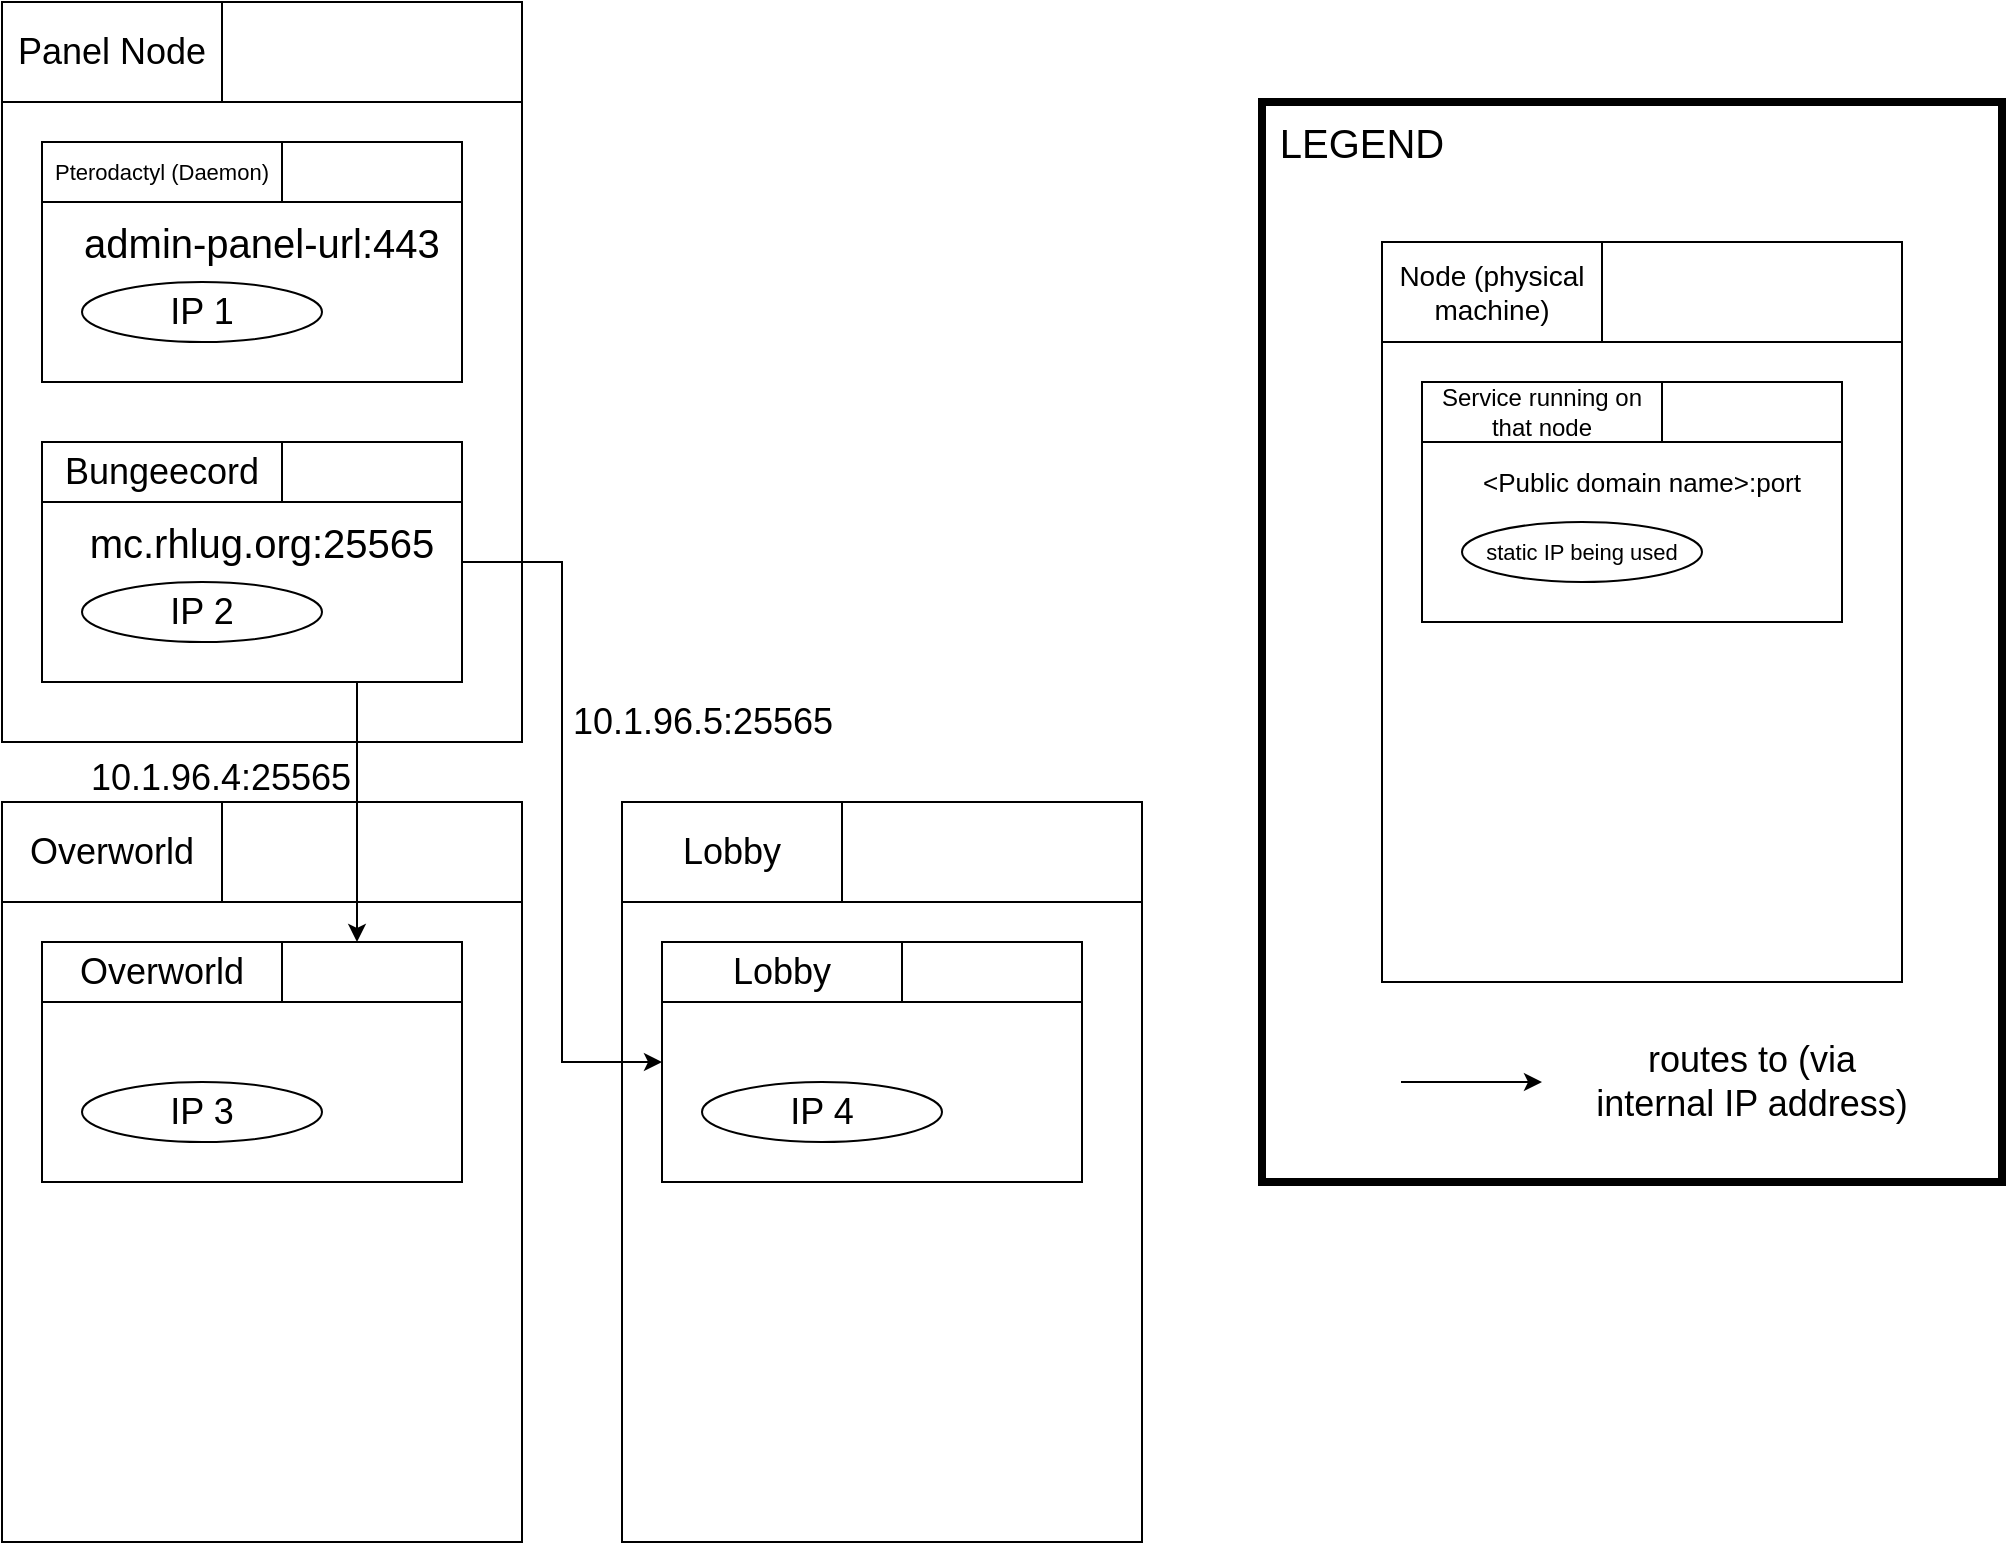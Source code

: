 <mxfile version="13.2.4" type="device"><diagram id="Gua1HGu60ENZzettCg1G" name="Page-1"><mxGraphModel dx="1038" dy="548" grid="1" gridSize="10" guides="1" tooltips="1" connect="1" arrows="1" fold="1" page="1" pageScale="1" pageWidth="850" pageHeight="1100" math="0" shadow="0"><root><mxCell id="0"/><mxCell id="1" parent="0"/><mxCell id="xZn07gBbWg8C9FV3-F62-46" value="" style="whiteSpace=wrap;html=1;labelBackgroundColor=none;fontSize=20;fillColor=none;strokeColor=#000000;strokeWidth=4;" vertex="1" parent="1"><mxGeometry x="750" y="100" width="370" height="540" as="geometry"/></mxCell><mxCell id="xZn07gBbWg8C9FV3-F62-1" value="" style="rounded=0;whiteSpace=wrap;html=1;" vertex="1" parent="1"><mxGeometry x="120" y="50" width="260" height="370" as="geometry"/></mxCell><mxCell id="xZn07gBbWg8C9FV3-F62-8" value="" style="rounded=0;whiteSpace=wrap;html=1;fontSize=18;" vertex="1" parent="1"><mxGeometry x="140" y="120" width="210" height="120" as="geometry"/></mxCell><mxCell id="xZn07gBbWg8C9FV3-F62-3" value="Panel Node" style="rounded=0;whiteSpace=wrap;html=1;fontSize=18;" vertex="1" parent="1"><mxGeometry x="120" y="50" width="110" height="50" as="geometry"/></mxCell><mxCell id="xZn07gBbWg8C9FV3-F62-4" value="" style="endArrow=none;html=1;fontSize=20;exitX=1;exitY=1;exitDx=0;exitDy=0;" edge="1" parent="1" source="xZn07gBbWg8C9FV3-F62-3"><mxGeometry width="50" height="50" relative="1" as="geometry"><mxPoint x="250" y="100" as="sourcePoint"/><mxPoint x="380" y="100" as="targetPoint"/></mxGeometry></mxCell><mxCell id="xZn07gBbWg8C9FV3-F62-5" value="Pterodactyl (Daemon)" style="rounded=0;whiteSpace=wrap;html=1;fontSize=11;" vertex="1" parent="1"><mxGeometry x="140" y="120" width="120" height="30" as="geometry"/></mxCell><mxCell id="xZn07gBbWg8C9FV3-F62-6" value="" style="endArrow=none;html=1;fontSize=20;exitX=1;exitY=1;exitDx=0;exitDy=0;" edge="1" parent="1" source="xZn07gBbWg8C9FV3-F62-5"><mxGeometry width="50" height="50" relative="1" as="geometry"><mxPoint x="270" y="150" as="sourcePoint"/><mxPoint x="350" y="150" as="targetPoint"/></mxGeometry></mxCell><mxCell id="xZn07gBbWg8C9FV3-F62-2" value="admin-panel-url:443" style="text;html=1;strokeColor=none;fillColor=none;align=center;verticalAlign=middle;whiteSpace=wrap;rounded=0;fontSize=20;" vertex="1" parent="1"><mxGeometry x="160" y="160" width="180" height="20" as="geometry"/></mxCell><mxCell id="xZn07gBbWg8C9FV3-F62-7" value="IP 1" style="ellipse;whiteSpace=wrap;html=1;fontSize=18;" vertex="1" parent="1"><mxGeometry x="160" y="190" width="120" height="30" as="geometry"/></mxCell><mxCell id="xZn07gBbWg8C9FV3-F62-9" value="" style="rounded=0;whiteSpace=wrap;html=1;fontSize=18;" vertex="1" parent="1"><mxGeometry x="140" y="270" width="210" height="120" as="geometry"/></mxCell><mxCell id="xZn07gBbWg8C9FV3-F62-10" value="Bungeecord" style="rounded=0;whiteSpace=wrap;html=1;fontSize=18;" vertex="1" parent="1"><mxGeometry x="140" y="270" width="120" height="30" as="geometry"/></mxCell><mxCell id="xZn07gBbWg8C9FV3-F62-11" value="" style="endArrow=none;html=1;fontSize=20;exitX=1;exitY=1;exitDx=0;exitDy=0;" edge="1" parent="1" source="xZn07gBbWg8C9FV3-F62-10"><mxGeometry width="50" height="50" relative="1" as="geometry"><mxPoint x="270" y="300" as="sourcePoint"/><mxPoint x="350" y="300" as="targetPoint"/></mxGeometry></mxCell><mxCell id="xZn07gBbWg8C9FV3-F62-12" value="mc.rhlug.org:25565" style="text;html=1;strokeColor=none;fillColor=none;align=center;verticalAlign=middle;whiteSpace=wrap;rounded=0;fontSize=20;" vertex="1" parent="1"><mxGeometry x="160" y="310" width="180" height="20" as="geometry"/></mxCell><mxCell id="xZn07gBbWg8C9FV3-F62-13" value="IP 2" style="ellipse;whiteSpace=wrap;html=1;fontSize=18;" vertex="1" parent="1"><mxGeometry x="160" y="340" width="120" height="30" as="geometry"/></mxCell><mxCell id="xZn07gBbWg8C9FV3-F62-14" value="" style="rounded=0;whiteSpace=wrap;html=1;" vertex="1" parent="1"><mxGeometry x="120" y="450" width="260" height="370" as="geometry"/></mxCell><mxCell id="xZn07gBbWg8C9FV3-F62-15" value="Overworld" style="rounded=0;whiteSpace=wrap;html=1;fontSize=18;" vertex="1" parent="1"><mxGeometry x="120" y="450" width="110" height="50" as="geometry"/></mxCell><mxCell id="xZn07gBbWg8C9FV3-F62-16" value="" style="endArrow=none;html=1;fontSize=20;exitX=1;exitY=1;exitDx=0;exitDy=0;" edge="1" parent="1" source="xZn07gBbWg8C9FV3-F62-15"><mxGeometry width="50" height="50" relative="1" as="geometry"><mxPoint x="250" y="500" as="sourcePoint"/><mxPoint x="380" y="500" as="targetPoint"/></mxGeometry></mxCell><mxCell id="xZn07gBbWg8C9FV3-F62-17" value="" style="rounded=0;whiteSpace=wrap;html=1;fontSize=18;" vertex="1" parent="1"><mxGeometry x="140" y="520" width="210" height="120" as="geometry"/></mxCell><mxCell id="xZn07gBbWg8C9FV3-F62-18" value="Overworld" style="rounded=0;whiteSpace=wrap;html=1;fontSize=18;" vertex="1" parent="1"><mxGeometry x="140" y="520" width="120" height="30" as="geometry"/></mxCell><mxCell id="xZn07gBbWg8C9FV3-F62-19" value="" style="endArrow=none;html=1;fontSize=20;exitX=1;exitY=1;exitDx=0;exitDy=0;" edge="1" parent="1" source="xZn07gBbWg8C9FV3-F62-18"><mxGeometry width="50" height="50" relative="1" as="geometry"><mxPoint x="270" y="550" as="sourcePoint"/><mxPoint x="350" y="550" as="targetPoint"/></mxGeometry></mxCell><mxCell id="xZn07gBbWg8C9FV3-F62-21" value="IP 3" style="ellipse;whiteSpace=wrap;html=1;fontSize=18;" vertex="1" parent="1"><mxGeometry x="160" y="590" width="120" height="30" as="geometry"/></mxCell><mxCell id="xZn07gBbWg8C9FV3-F62-22" value="" style="rounded=0;whiteSpace=wrap;html=1;" vertex="1" parent="1"><mxGeometry x="430" y="450" width="260" height="370" as="geometry"/></mxCell><mxCell id="xZn07gBbWg8C9FV3-F62-23" value="" style="rounded=0;whiteSpace=wrap;html=1;fontSize=18;" vertex="1" parent="1"><mxGeometry x="450" y="520" width="210" height="120" as="geometry"/></mxCell><mxCell id="xZn07gBbWg8C9FV3-F62-24" value="Lobby" style="rounded=0;whiteSpace=wrap;html=1;fontSize=18;" vertex="1" parent="1"><mxGeometry x="450" y="520" width="120" height="30" as="geometry"/></mxCell><mxCell id="xZn07gBbWg8C9FV3-F62-25" value="" style="endArrow=none;html=1;fontSize=20;exitX=1;exitY=1;exitDx=0;exitDy=0;" edge="1" parent="1" source="xZn07gBbWg8C9FV3-F62-24"><mxGeometry width="50" height="50" relative="1" as="geometry"><mxPoint x="580" y="550" as="sourcePoint"/><mxPoint x="660" y="550" as="targetPoint"/></mxGeometry></mxCell><mxCell id="xZn07gBbWg8C9FV3-F62-26" value="IP 4" style="ellipse;whiteSpace=wrap;html=1;fontSize=18;" vertex="1" parent="1"><mxGeometry x="470" y="590" width="120" height="30" as="geometry"/></mxCell><mxCell id="xZn07gBbWg8C9FV3-F62-27" value="Lobby" style="rounded=0;whiteSpace=wrap;html=1;fontSize=18;" vertex="1" parent="1"><mxGeometry x="430" y="450" width="110" height="50" as="geometry"/></mxCell><mxCell id="xZn07gBbWg8C9FV3-F62-28" value="" style="endArrow=none;html=1;fontSize=20;exitX=1;exitY=1;exitDx=0;exitDy=0;" edge="1" parent="1" source="xZn07gBbWg8C9FV3-F62-27"><mxGeometry width="50" height="50" relative="1" as="geometry"><mxPoint x="560" y="500" as="sourcePoint"/><mxPoint x="690" y="500" as="targetPoint"/></mxGeometry></mxCell><mxCell id="xZn07gBbWg8C9FV3-F62-29" value="" style="endArrow=classic;html=1;fontSize=18;entryX=0.75;entryY=0;entryDx=0;entryDy=0;exitX=0.75;exitY=1;exitDx=0;exitDy=0;" edge="1" parent="1" source="xZn07gBbWg8C9FV3-F62-9" target="xZn07gBbWg8C9FV3-F62-17"><mxGeometry width="50" height="50" relative="1" as="geometry"><mxPoint x="230" y="420" as="sourcePoint"/><mxPoint x="280" y="370" as="targetPoint"/></mxGeometry></mxCell><mxCell id="xZn07gBbWg8C9FV3-F62-33" value="10.1.96.4:25565" style="edgeLabel;html=1;align=center;verticalAlign=middle;resizable=0;points=[];fontSize=18;labelBackgroundColor=none;" vertex="1" connectable="0" parent="xZn07gBbWg8C9FV3-F62-29"><mxGeometry x="-0.409" y="-3" relative="1" as="geometry"><mxPoint x="-65.5" y="9" as="offset"/></mxGeometry></mxCell><mxCell id="xZn07gBbWg8C9FV3-F62-30" value="" style="endArrow=classic;html=1;fontSize=18;exitX=0.75;exitY=1;exitDx=0;exitDy=0;" edge="1" parent="1"><mxGeometry width="50" height="50" relative="1" as="geometry"><mxPoint x="819.5" y="590" as="sourcePoint"/><mxPoint x="890" y="590" as="targetPoint"/></mxGeometry></mxCell><mxCell id="xZn07gBbWg8C9FV3-F62-31" value="routes to (via internal IP address)" style="text;html=1;strokeColor=none;fillColor=none;align=center;verticalAlign=middle;whiteSpace=wrap;rounded=0;fontSize=18;" vertex="1" parent="1"><mxGeometry x="910" y="580" width="170" height="20" as="geometry"/></mxCell><mxCell id="xZn07gBbWg8C9FV3-F62-32" style="edgeStyle=orthogonalEdgeStyle;rounded=0;orthogonalLoop=1;jettySize=auto;html=1;exitX=1;exitY=0.5;exitDx=0;exitDy=0;entryX=0;entryY=0.5;entryDx=0;entryDy=0;fontSize=18;" edge="1" parent="1" source="xZn07gBbWg8C9FV3-F62-9" target="xZn07gBbWg8C9FV3-F62-23"><mxGeometry relative="1" as="geometry"/></mxCell><mxCell id="xZn07gBbWg8C9FV3-F62-36" value="10.1.96.5:25565" style="edgeLabel;html=1;align=center;verticalAlign=middle;resizable=0;points=[];fontSize=18;labelBackgroundColor=none;" vertex="1" connectable="0" parent="xZn07gBbWg8C9FV3-F62-32"><mxGeometry x="-0.261" y="-2" relative="1" as="geometry"><mxPoint x="72" as="offset"/></mxGeometry></mxCell><mxCell id="xZn07gBbWg8C9FV3-F62-37" value="" style="rounded=0;whiteSpace=wrap;html=1;" vertex="1" parent="1"><mxGeometry x="810" y="170" width="260" height="370" as="geometry"/></mxCell><mxCell id="xZn07gBbWg8C9FV3-F62-38" value="Node (physical machine)" style="rounded=0;whiteSpace=wrap;html=1;fontSize=14;" vertex="1" parent="1"><mxGeometry x="810" y="170" width="110" height="50" as="geometry"/></mxCell><mxCell id="xZn07gBbWg8C9FV3-F62-39" value="" style="endArrow=none;html=1;fontSize=20;exitX=1;exitY=1;exitDx=0;exitDy=0;" edge="1" parent="1" source="xZn07gBbWg8C9FV3-F62-38"><mxGeometry width="50" height="50" relative="1" as="geometry"><mxPoint x="940" y="220" as="sourcePoint"/><mxPoint x="1070" y="220" as="targetPoint"/></mxGeometry></mxCell><mxCell id="xZn07gBbWg8C9FV3-F62-40" value="" style="rounded=0;whiteSpace=wrap;html=1;fontSize=18;" vertex="1" parent="1"><mxGeometry x="830" y="240" width="210" height="120" as="geometry"/></mxCell><mxCell id="xZn07gBbWg8C9FV3-F62-41" value="Service running on that node" style="rounded=0;whiteSpace=wrap;html=1;fontSize=12;" vertex="1" parent="1"><mxGeometry x="830" y="240" width="120" height="30" as="geometry"/></mxCell><mxCell id="xZn07gBbWg8C9FV3-F62-42" value="" style="endArrow=none;html=1;fontSize=20;exitX=1;exitY=1;exitDx=0;exitDy=0;" edge="1" parent="1" source="xZn07gBbWg8C9FV3-F62-41"><mxGeometry width="50" height="50" relative="1" as="geometry"><mxPoint x="960" y="270" as="sourcePoint"/><mxPoint x="1040" y="270" as="targetPoint"/></mxGeometry></mxCell><mxCell id="xZn07gBbWg8C9FV3-F62-43" value="&amp;lt;Public domain name&amp;gt;:port" style="text;html=1;strokeColor=none;fillColor=none;align=center;verticalAlign=middle;whiteSpace=wrap;rounded=0;fontSize=13;" vertex="1" parent="1"><mxGeometry x="850" y="280" width="180" height="20" as="geometry"/></mxCell><mxCell id="xZn07gBbWg8C9FV3-F62-44" value="static IP being used" style="ellipse;whiteSpace=wrap;html=1;fontSize=11;" vertex="1" parent="1"><mxGeometry x="850" y="310" width="120" height="30" as="geometry"/></mxCell><mxCell id="xZn07gBbWg8C9FV3-F62-45" value="LEGEND" style="text;html=1;strokeColor=none;fillColor=none;align=center;verticalAlign=middle;whiteSpace=wrap;rounded=0;labelBackgroundColor=none;fontSize=20;" vertex="1" parent="1"><mxGeometry x="750" y="110" width="100" height="20" as="geometry"/></mxCell></root></mxGraphModel></diagram></mxfile>